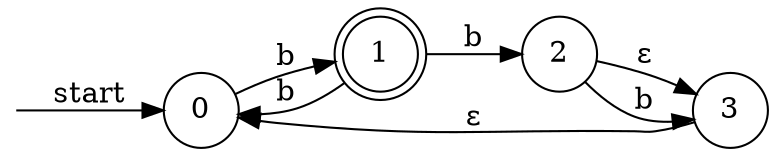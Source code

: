 digraph enfa {
    rankdir = LR;
    node [shape = circle];
    __start [style = invis, shape = point];
    __start -> "0" [ label = "start" ];
    node [shape = doublecircle]; "1"
    node [shape = circle];
    "2" -> "3" [ label = "&epsilon;" ];
    "2" -> "3" [ label = "b" ];
    "1" -> "0" [ label = "b" ];
    "1" -> "2" [ label = "b" ];
    "3" -> "0" [ label = "&epsilon;" ];
    "0" -> "1" [ label = "b" ];
}
